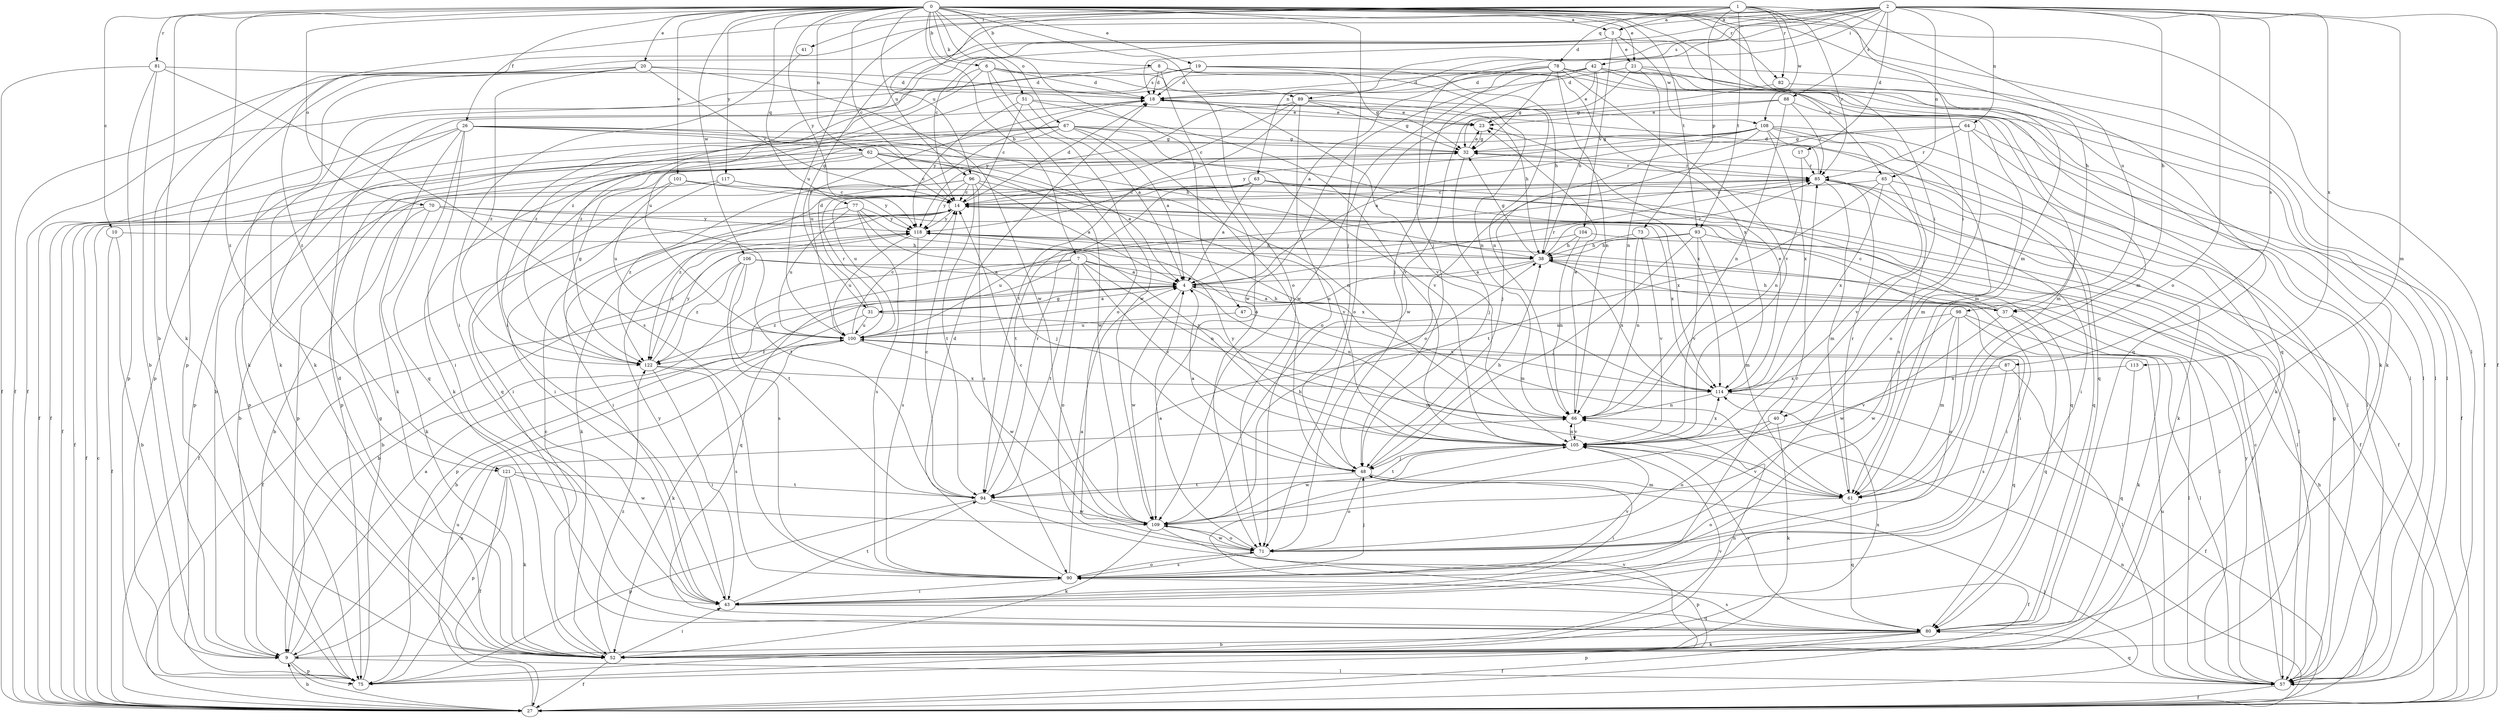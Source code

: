 strict digraph  {
0;
1;
2;
3;
4;
6;
7;
8;
9;
10;
14;
17;
18;
19;
20;
21;
23;
26;
27;
31;
32;
37;
38;
40;
41;
42;
43;
47;
48;
51;
52;
57;
61;
62;
63;
64;
65;
66;
67;
70;
71;
73;
75;
77;
78;
80;
81;
82;
85;
87;
88;
89;
90;
93;
94;
96;
98;
100;
101;
104;
105;
106;
108;
109;
113;
114;
117;
118;
121;
122;
0 -> 3  [label=a];
0 -> 6  [label=b];
0 -> 7  [label=b];
0 -> 8  [label=b];
0 -> 10  [label=c];
0 -> 14  [label=c];
0 -> 19  [label=e];
0 -> 20  [label=e];
0 -> 21  [label=e];
0 -> 26  [label=f];
0 -> 27  [label=f];
0 -> 37  [label=h];
0 -> 40  [label=i];
0 -> 47  [label=j];
0 -> 48  [label=j];
0 -> 51  [label=k];
0 -> 52  [label=k];
0 -> 57  [label=l];
0 -> 61  [label=m];
0 -> 62  [label=n];
0 -> 67  [label=o];
0 -> 70  [label=o];
0 -> 71  [label=o];
0 -> 77  [label=q];
0 -> 81  [label=r];
0 -> 82  [label=r];
0 -> 93  [label=t];
0 -> 96  [label=u];
0 -> 101  [label=v];
0 -> 106  [label=w];
0 -> 117  [label=y];
0 -> 118  [label=y];
0 -> 121  [label=z];
1 -> 3  [label=a];
1 -> 40  [label=i];
1 -> 41  [label=i];
1 -> 73  [label=p];
1 -> 78  [label=q];
1 -> 82  [label=r];
1 -> 85  [label=r];
1 -> 93  [label=t];
1 -> 96  [label=u];
1 -> 98  [label=u];
1 -> 100  [label=u];
1 -> 108  [label=w];
1 -> 121  [label=z];
2 -> 3  [label=a];
2 -> 9  [label=b];
2 -> 14  [label=c];
2 -> 17  [label=d];
2 -> 18  [label=d];
2 -> 27  [label=f];
2 -> 31  [label=g];
2 -> 37  [label=h];
2 -> 42  [label=i];
2 -> 48  [label=j];
2 -> 61  [label=m];
2 -> 63  [label=n];
2 -> 64  [label=n];
2 -> 65  [label=n];
2 -> 71  [label=o];
2 -> 87  [label=s];
2 -> 88  [label=s];
2 -> 89  [label=s];
2 -> 113  [label=x];
3 -> 21  [label=e];
3 -> 43  [label=i];
3 -> 65  [label=n];
3 -> 75  [label=p];
3 -> 104  [label=v];
3 -> 108  [label=w];
3 -> 122  [label=z];
4 -> 31  [label=g];
4 -> 37  [label=h];
4 -> 66  [label=n];
4 -> 85  [label=r];
4 -> 109  [label=w];
4 -> 122  [label=z];
6 -> 18  [label=d];
6 -> 66  [label=n];
6 -> 71  [label=o];
6 -> 89  [label=s];
6 -> 100  [label=u];
6 -> 109  [label=w];
6 -> 122  [label=z];
7 -> 4  [label=a];
7 -> 9  [label=b];
7 -> 61  [label=m];
7 -> 66  [label=n];
7 -> 71  [label=o];
7 -> 75  [label=p];
7 -> 80  [label=q];
7 -> 94  [label=t];
7 -> 105  [label=v];
8 -> 18  [label=d];
8 -> 32  [label=g];
8 -> 52  [label=k];
8 -> 57  [label=l];
8 -> 71  [label=o];
9 -> 4  [label=a];
9 -> 27  [label=f];
9 -> 57  [label=l];
9 -> 66  [label=n];
9 -> 75  [label=p];
10 -> 9  [label=b];
10 -> 27  [label=f];
10 -> 38  [label=h];
14 -> 18  [label=d];
14 -> 27  [label=f];
14 -> 52  [label=k];
14 -> 57  [label=l];
14 -> 118  [label=y];
17 -> 66  [label=n];
17 -> 85  [label=r];
18 -> 23  [label=e];
18 -> 61  [label=m];
18 -> 100  [label=u];
18 -> 105  [label=v];
19 -> 18  [label=d];
19 -> 27  [label=f];
19 -> 38  [label=h];
19 -> 52  [label=k];
19 -> 66  [label=n];
19 -> 114  [label=x];
20 -> 14  [label=c];
20 -> 18  [label=d];
20 -> 27  [label=f];
20 -> 52  [label=k];
20 -> 75  [label=p];
20 -> 109  [label=w];
20 -> 122  [label=z];
21 -> 18  [label=d];
21 -> 52  [label=k];
21 -> 57  [label=l];
21 -> 66  [label=n];
21 -> 71  [label=o];
23 -> 32  [label=g];
26 -> 27  [label=f];
26 -> 32  [label=g];
26 -> 38  [label=h];
26 -> 43  [label=i];
26 -> 52  [label=k];
26 -> 75  [label=p];
26 -> 80  [label=q];
26 -> 109  [label=w];
26 -> 114  [label=x];
27 -> 9  [label=b];
27 -> 14  [label=c];
27 -> 38  [label=h];
27 -> 48  [label=j];
27 -> 66  [label=n];
27 -> 100  [label=u];
31 -> 4  [label=a];
31 -> 9  [label=b];
31 -> 18  [label=d];
31 -> 61  [label=m];
31 -> 100  [label=u];
32 -> 23  [label=e];
32 -> 48  [label=j];
32 -> 85  [label=r];
37 -> 4  [label=a];
37 -> 14  [label=c];
37 -> 38  [label=h];
37 -> 57  [label=l];
37 -> 80  [label=q];
37 -> 109  [label=w];
38 -> 4  [label=a];
38 -> 32  [label=g];
38 -> 43  [label=i];
38 -> 85  [label=r];
38 -> 100  [label=u];
38 -> 114  [label=x];
40 -> 52  [label=k];
40 -> 71  [label=o];
40 -> 105  [label=v];
41 -> 43  [label=i];
42 -> 18  [label=d];
42 -> 23  [label=e];
42 -> 38  [label=h];
42 -> 48  [label=j];
42 -> 52  [label=k];
42 -> 57  [label=l];
42 -> 80  [label=q];
42 -> 109  [label=w];
42 -> 122  [label=z];
43 -> 80  [label=q];
43 -> 94  [label=t];
43 -> 118  [label=y];
47 -> 100  [label=u];
47 -> 114  [label=x];
48 -> 4  [label=a];
48 -> 38  [label=h];
48 -> 43  [label=i];
48 -> 61  [label=m];
48 -> 71  [label=o];
48 -> 94  [label=t];
51 -> 4  [label=a];
51 -> 14  [label=c];
51 -> 23  [label=e];
51 -> 105  [label=v];
51 -> 118  [label=y];
52 -> 14  [label=c];
52 -> 18  [label=d];
52 -> 27  [label=f];
52 -> 43  [label=i];
52 -> 66  [label=n];
52 -> 105  [label=v];
52 -> 114  [label=x];
52 -> 122  [label=z];
57 -> 14  [label=c];
57 -> 27  [label=f];
57 -> 32  [label=g];
57 -> 80  [label=q];
57 -> 100  [label=u];
57 -> 118  [label=y];
61 -> 71  [label=o];
61 -> 80  [label=q];
61 -> 85  [label=r];
61 -> 105  [label=v];
62 -> 4  [label=a];
62 -> 14  [label=c];
62 -> 27  [label=f];
62 -> 66  [label=n];
62 -> 75  [label=p];
62 -> 80  [label=q];
62 -> 85  [label=r];
63 -> 4  [label=a];
63 -> 14  [label=c];
63 -> 27  [label=f];
63 -> 80  [label=q];
63 -> 94  [label=t];
63 -> 114  [label=x];
63 -> 122  [label=z];
64 -> 27  [label=f];
64 -> 32  [label=g];
64 -> 48  [label=j];
64 -> 57  [label=l];
64 -> 71  [label=o];
64 -> 85  [label=r];
65 -> 14  [label=c];
65 -> 80  [label=q];
65 -> 94  [label=t];
65 -> 105  [label=v];
65 -> 114  [label=x];
66 -> 23  [label=e];
66 -> 105  [label=v];
67 -> 4  [label=a];
67 -> 9  [label=b];
67 -> 27  [label=f];
67 -> 32  [label=g];
67 -> 48  [label=j];
67 -> 52  [label=k];
67 -> 75  [label=p];
67 -> 80  [label=q];
67 -> 105  [label=v];
70 -> 9  [label=b];
70 -> 27  [label=f];
70 -> 52  [label=k];
70 -> 94  [label=t];
70 -> 114  [label=x];
70 -> 118  [label=y];
71 -> 4  [label=a];
71 -> 90  [label=s];
71 -> 109  [label=w];
73 -> 38  [label=h];
73 -> 66  [label=n];
73 -> 105  [label=v];
75 -> 32  [label=g];
75 -> 105  [label=v];
77 -> 43  [label=i];
77 -> 48  [label=j];
77 -> 90  [label=s];
77 -> 100  [label=u];
77 -> 105  [label=v];
77 -> 118  [label=y];
78 -> 4  [label=a];
78 -> 18  [label=d];
78 -> 32  [label=g];
78 -> 57  [label=l];
78 -> 61  [label=m];
78 -> 66  [label=n];
78 -> 105  [label=v];
78 -> 109  [label=w];
80 -> 9  [label=b];
80 -> 27  [label=f];
80 -> 52  [label=k];
80 -> 75  [label=p];
80 -> 90  [label=s];
80 -> 105  [label=v];
81 -> 9  [label=b];
81 -> 18  [label=d];
81 -> 27  [label=f];
81 -> 75  [label=p];
81 -> 90  [label=s];
82 -> 32  [label=g];
82 -> 80  [label=q];
85 -> 14  [label=c];
85 -> 18  [label=d];
85 -> 27  [label=f];
85 -> 43  [label=i];
85 -> 52  [label=k];
85 -> 61  [label=m];
85 -> 100  [label=u];
87 -> 57  [label=l];
87 -> 90  [label=s];
87 -> 105  [label=v];
87 -> 114  [label=x];
88 -> 23  [label=e];
88 -> 61  [label=m];
88 -> 66  [label=n];
88 -> 85  [label=r];
88 -> 109  [label=w];
89 -> 14  [label=c];
89 -> 23  [label=e];
89 -> 32  [label=g];
89 -> 38  [label=h];
89 -> 71  [label=o];
89 -> 94  [label=t];
89 -> 118  [label=y];
90 -> 4  [label=a];
90 -> 18  [label=d];
90 -> 43  [label=i];
90 -> 48  [label=j];
90 -> 71  [label=o];
90 -> 85  [label=r];
90 -> 105  [label=v];
93 -> 9  [label=b];
93 -> 38  [label=h];
93 -> 48  [label=j];
93 -> 57  [label=l];
93 -> 61  [label=m];
93 -> 105  [label=v];
94 -> 14  [label=c];
94 -> 27  [label=f];
94 -> 75  [label=p];
94 -> 85  [label=r];
94 -> 109  [label=w];
96 -> 4  [label=a];
96 -> 9  [label=b];
96 -> 14  [label=c];
96 -> 90  [label=s];
96 -> 94  [label=t];
96 -> 105  [label=v];
96 -> 118  [label=y];
96 -> 122  [label=z];
98 -> 52  [label=k];
98 -> 57  [label=l];
98 -> 61  [label=m];
98 -> 71  [label=o];
98 -> 100  [label=u];
98 -> 109  [label=w];
100 -> 14  [label=c];
100 -> 52  [label=k];
100 -> 80  [label=q];
100 -> 85  [label=r];
100 -> 109  [label=w];
100 -> 122  [label=z];
101 -> 14  [label=c];
101 -> 43  [label=i];
101 -> 57  [label=l];
101 -> 100  [label=u];
104 -> 38  [label=h];
104 -> 43  [label=i];
104 -> 66  [label=n];
104 -> 100  [label=u];
105 -> 48  [label=j];
105 -> 66  [label=n];
105 -> 94  [label=t];
105 -> 109  [label=w];
105 -> 114  [label=x];
105 -> 118  [label=y];
106 -> 4  [label=a];
106 -> 27  [label=f];
106 -> 57  [label=l];
106 -> 90  [label=s];
106 -> 94  [label=t];
106 -> 122  [label=z];
108 -> 4  [label=a];
108 -> 32  [label=g];
108 -> 52  [label=k];
108 -> 57  [label=l];
108 -> 61  [label=m];
108 -> 71  [label=o];
108 -> 75  [label=p];
108 -> 90  [label=s];
108 -> 114  [label=x];
108 -> 118  [label=y];
109 -> 14  [label=c];
109 -> 38  [label=h];
109 -> 52  [label=k];
109 -> 71  [label=o];
109 -> 75  [label=p];
113 -> 80  [label=q];
113 -> 114  [label=x];
114 -> 23  [label=e];
114 -> 27  [label=f];
114 -> 66  [label=n];
117 -> 14  [label=c];
117 -> 27  [label=f];
117 -> 43  [label=i];
117 -> 118  [label=y];
118 -> 38  [label=h];
118 -> 90  [label=s];
118 -> 100  [label=u];
118 -> 114  [label=x];
118 -> 122  [label=z];
121 -> 27  [label=f];
121 -> 52  [label=k];
121 -> 75  [label=p];
121 -> 94  [label=t];
121 -> 109  [label=w];
122 -> 32  [label=g];
122 -> 43  [label=i];
122 -> 90  [label=s];
122 -> 114  [label=x];
122 -> 118  [label=y];
}
